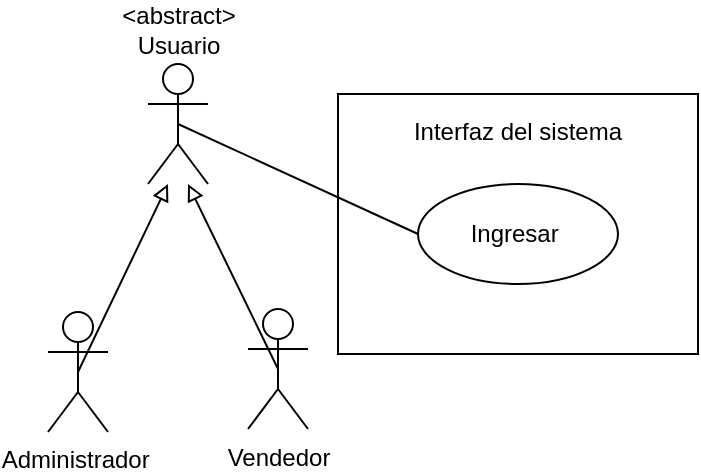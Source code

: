<mxfile version="22.1.7" type="github">
  <diagram name="Página-1" id="-KQa9ClLIeorRPxrN3ae">
    <mxGraphModel dx="1050" dy="522" grid="1" gridSize="10" guides="1" tooltips="1" connect="1" arrows="1" fold="1" page="1" pageScale="1" pageWidth="1169" pageHeight="827" math="0" shadow="0">
      <root>
        <mxCell id="0" />
        <mxCell id="1" parent="0" />
        <mxCell id="KoT_Q8M60xwdcmwNmuv--1" value="&amp;lt;abstract&amp;gt;&lt;br&gt;Usuario" style="shape=umlActor;verticalLabelPosition=top;verticalAlign=bottom;html=1;outlineConnect=0;fillColor=none;labelPosition=center;align=center;" parent="1" vertex="1">
          <mxGeometry x="310" y="105" width="30" height="60" as="geometry" />
        </mxCell>
        <mxCell id="KoT_Q8M60xwdcmwNmuv--2" value="&lt;p style=&quot;line-height: 1%;&quot;&gt;Interfaz del sistema&lt;/p&gt;" style="rounded=0;whiteSpace=wrap;html=1;fillColor=none;align=center;horizontal=1;verticalAlign=top;" parent="1" vertex="1">
          <mxGeometry x="405" y="120" width="180" height="130" as="geometry" />
        </mxCell>
        <mxCell id="KoT_Q8M60xwdcmwNmuv--3" value="Ingresar&amp;nbsp;" style="ellipse;whiteSpace=wrap;html=1;fillColor=none;" parent="1" vertex="1">
          <mxGeometry x="445" y="165" width="100" height="50" as="geometry" />
        </mxCell>
        <mxCell id="KoT_Q8M60xwdcmwNmuv--4" value="" style="endArrow=none;html=1;rounded=0;entryX=0;entryY=0.5;entryDx=0;entryDy=0;exitX=0.5;exitY=0.5;exitDx=0;exitDy=0;exitPerimeter=0;" parent="1" source="KoT_Q8M60xwdcmwNmuv--1" target="KoT_Q8M60xwdcmwNmuv--3" edge="1">
          <mxGeometry width="50" height="50" relative="1" as="geometry">
            <mxPoint x="340" y="190" as="sourcePoint" />
            <mxPoint x="395" y="310" as="targetPoint" />
          </mxGeometry>
        </mxCell>
        <mxCell id="RScqVSLN06rdiI3QDErG-1" value="Administrador&amp;nbsp;" style="shape=umlActor;verticalLabelPosition=bottom;verticalAlign=top;html=1;outlineConnect=0;fillColor=none;" vertex="1" parent="1">
          <mxGeometry x="260" y="229" width="30" height="60" as="geometry" />
        </mxCell>
        <mxCell id="RScqVSLN06rdiI3QDErG-2" value="Vendedor" style="shape=umlActor;verticalLabelPosition=bottom;verticalAlign=top;html=1;outlineConnect=0;fillColor=none;" vertex="1" parent="1">
          <mxGeometry x="360" y="227.5" width="30" height="60" as="geometry" />
        </mxCell>
        <mxCell id="RScqVSLN06rdiI3QDErG-3" value="" style="endArrow=block;html=1;rounded=0;exitX=0.5;exitY=0.5;exitDx=0;exitDy=0;exitPerimeter=0;endFill=0;" edge="1" parent="1" source="RScqVSLN06rdiI3QDErG-1">
          <mxGeometry width="50" height="50" relative="1" as="geometry">
            <mxPoint x="270" y="210" as="sourcePoint" />
            <mxPoint x="320" y="165" as="targetPoint" />
          </mxGeometry>
        </mxCell>
        <mxCell id="RScqVSLN06rdiI3QDErG-4" value="" style="endArrow=block;html=1;rounded=0;exitX=0.5;exitY=0.5;exitDx=0;exitDy=0;exitPerimeter=0;endFill=0;" edge="1" parent="1" source="RScqVSLN06rdiI3QDErG-2">
          <mxGeometry width="50" height="50" relative="1" as="geometry">
            <mxPoint x="285" y="269" as="sourcePoint" />
            <mxPoint x="330" y="165" as="targetPoint" />
          </mxGeometry>
        </mxCell>
      </root>
    </mxGraphModel>
  </diagram>
</mxfile>
